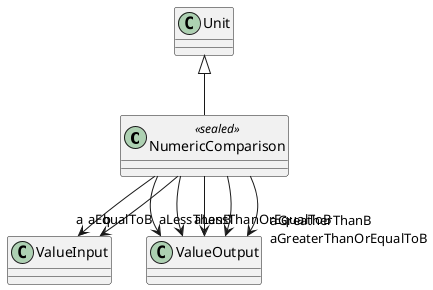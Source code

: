 @startuml
class NumericComparison <<sealed>> {
}
Unit <|-- NumericComparison
NumericComparison --> "a" ValueInput
NumericComparison --> "b" ValueInput
NumericComparison --> "aLessThanB" ValueOutput
NumericComparison --> "aLessThanOrEqualToB" ValueOutput
NumericComparison --> "aEqualToB" ValueOutput
NumericComparison --> "aGreaterThanOrEqualToB" ValueOutput
NumericComparison --> "aGreatherThanB" ValueOutput
@enduml
